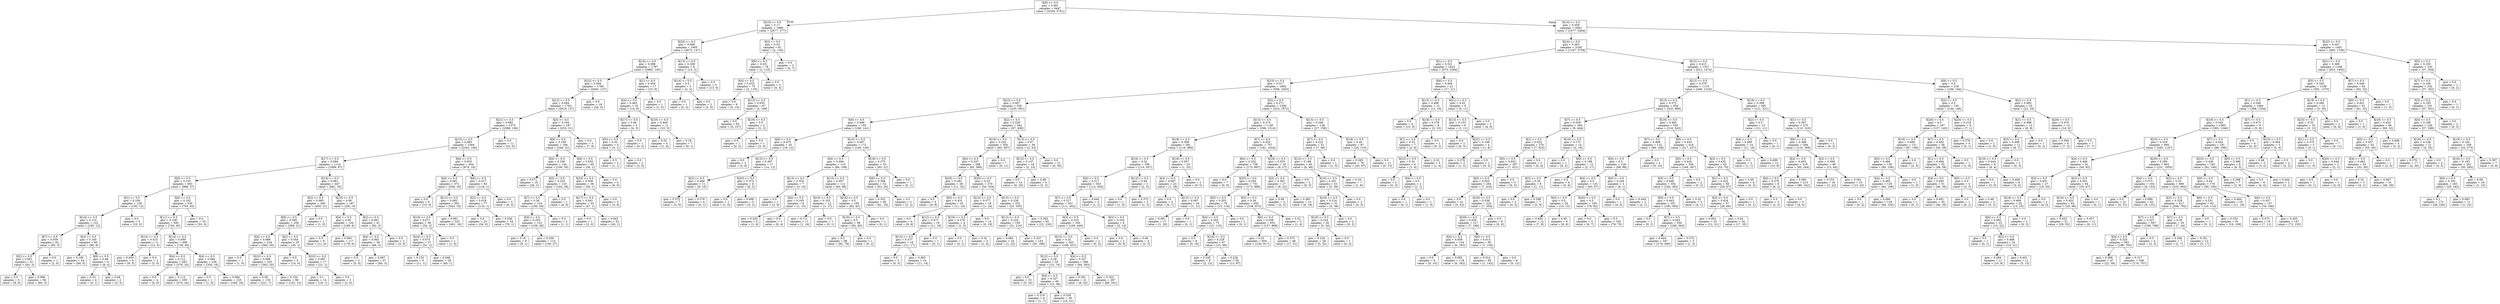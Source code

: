 digraph Tree {
node [shape=box] ;
0 [label="X[9] <= 0.5\ngini = 0.491\nsamples = 6447\nvalue = [4354, 5741]"] ;
1 [label="X[10] <= 0.5\ngini = 0.17\nsamples = 1886\nvalue = [2677, 277]"] ;
0 -> 1 [labeldistance=2.5, labelangle=45, headlabel="True"] ;
2 [label="X[20] <= 0.5\ngini = 0.099\nsamples = 1805\nvalue = [2675, 147]"] ;
1 -> 2 ;
3 [label="X[16] <= 0.5\ngini = 0.098\nsamples = 1797\nvalue = [2660, 145]"] ;
2 -> 3 ;
4 [label="X[22] <= 0.5\ngini = 0.094\nsamples = 1780\nvalue = [2645, 137]"] ;
3 -> 4 ;
5 [label="X[12] <= 0.5\ngini = 0.094\nsamples = 1762\nvalue = [2619, 137]"] ;
4 -> 5 ;
6 [label="X[21] <= 0.5\ngini = 0.082\nsamples = 1575\nvalue = [2366, 106]"] ;
5 -> 6 ;
7 [label="X[15] <= 0.5\ngini = 0.083\nsamples = 1564\nvalue = [2343, 106]"] ;
6 -> 7 ;
8 [label="X[17] <= 0.5\ngini = 0.094\nsamples = 1110\nvalue = [1669, 87]"] ;
7 -> 8 ;
9 [label="X[0] <= 0.5\ngini = 0.103\nsamples = 663\nvalue = [988, 57]"] ;
8 -> 9 ;
10 [label="X[1] <= 0.5\ngini = 0.109\nsamples = 128\nvalue = [195, 12]"] ;
9 -> 10 ;
11 [label="X[14] <= 0.5\ngini = 0.114\nsamples = 122\nvalue = [185, 12]"] ;
10 -> 11 ;
12 [label="X[7] <= 0.5\ngini = 0.059\nsamples = 62\nvalue = [95, 3]"] ;
11 -> 12 ;
13 [label="X[2] <= 0.5\ngini = 0.061\nsamples = 61\nvalue = [93, 3]"] ;
12 -> 13 ;
14 [label="gini = 0.0\nsamples = 5\nvalue = [8, 0]"] ;
13 -> 14 ;
15 [label="gini = 0.066\nsamples = 56\nvalue = [85, 3]"] ;
13 -> 15 ;
16 [label="gini = 0.0\nsamples = 1\nvalue = [2, 0]"] ;
12 -> 16 ;
17 [label="X[3] <= 0.5\ngini = 0.165\nsamples = 60\nvalue = [90, 9]"] ;
11 -> 17 ;
18 [label="gini = 0.106\nsamples = 54\nvalue = [84, 5]"] ;
17 -> 18 ;
19 [label="X[6] <= 0.5\ngini = 0.48\nsamples = 6\nvalue = [6, 4]"] ;
17 -> 19 ;
20 [label="gini = 0.32\nsamples = 4\nvalue = [4, 1]"] ;
19 -> 20 ;
21 [label="gini = 0.48\nsamples = 2\nvalue = [2, 3]"] ;
19 -> 21 ;
22 [label="gini = 0.0\nsamples = 6\nvalue = [10, 0]"] ;
10 -> 22 ;
23 [label="X[6] <= 0.5\ngini = 0.102\nsamples = 535\nvalue = [793, 45]"] ;
9 -> 23 ;
24 [label="X[11] <= 0.5\ngini = 0.108\nsamples = 500\nvalue = [740, 45]"] ;
23 -> 24 ;
25 [label="X[14] <= 0.5\ngini = 0.415\nsamples = 11\nvalue = [12, 5]"] ;
24 -> 25 ;
26 [label="gini = 0.459\nsamples = 9\nvalue = [9, 5]"] ;
25 -> 26 ;
27 [label="gini = 0.0\nsamples = 2\nvalue = [3, 0]"] ;
25 -> 27 ;
28 [label="X[14] <= 0.5\ngini = 0.099\nsamples = 489\nvalue = [728, 40]"] ;
24 -> 28 ;
29 [label="X[4] <= 0.5\ngini = 0.112\nsamples = 263\nvalue = [378, 24]"] ;
28 -> 29 ;
30 [label="gini = 0.0\nsamples = 4\nvalue = [4, 0]"] ;
29 -> 30 ;
31 [label="gini = 0.113\nsamples = 259\nvalue = [374, 24]"] ;
29 -> 31 ;
32 [label="X[4] <= 0.5\ngini = 0.084\nsamples = 226\nvalue = [350, 16]"] ;
28 -> 32 ;
33 [label="gini = 0.0\nsamples = 1\nvalue = [1, 0]"] ;
32 -> 33 ;
34 [label="gini = 0.084\nsamples = 225\nvalue = [349, 16]"] ;
32 -> 34 ;
35 [label="gini = 0.0\nsamples = 35\nvalue = [53, 0]"] ;
23 -> 35 ;
36 [label="X[14] <= 0.5\ngini = 0.081\nsamples = 447\nvalue = [681, 30]"] ;
8 -> 36 ;
37 [label="X[3] <= 0.5\ngini = 0.095\nsamples = 260\nvalue = [400, 21]"] ;
36 -> 37 ;
38 [label="X[6] <= 0.5\ngini = 0.095\nsamples = 259\nvalue = [399, 21]"] ;
37 -> 38 ;
39 [label="X[4] <= 0.5\ngini = 0.099\nsamples = 234\nvalue = [364, 20]"] ;
38 -> 39 ;
40 [label="gini = 0.0\nsamples = 1\nvalue = [1, 0]"] ;
39 -> 40 ;
41 [label="X[23] <= 0.5\ngini = 0.099\nsamples = 233\nvalue = [363, 20]"] ;
39 -> 41 ;
42 [label="gini = 0.06\nsamples = 135\nvalue = [221, 7]"] ;
41 -> 42 ;
43 [label="gini = 0.154\nsamples = 98\nvalue = [142, 13]"] ;
41 -> 43 ;
44 [label="X[2] <= 0.5\ngini = 0.054\nsamples = 25\nvalue = [35, 1]"] ;
38 -> 44 ;
45 [label="gini = 0.0\nsamples = 8\nvalue = [14, 0]"] ;
44 -> 45 ;
46 [label="X[23] <= 0.5\ngini = 0.087\nsamples = 17\nvalue = [21, 1]"] ;
44 -> 46 ;
47 [label="gini = 0.1\nsamples = 14\nvalue = [18, 1]"] ;
46 -> 47 ;
48 [label="gini = 0.0\nsamples = 3\nvalue = [3, 0]"] ;
46 -> 48 ;
49 [label="gini = 0.0\nsamples = 1\nvalue = [1, 0]"] ;
37 -> 49 ;
50 [label="X[23] <= 0.5\ngini = 0.06\nsamples = 187\nvalue = [281, 9]"] ;
36 -> 50 ;
51 [label="X[4] <= 0.5\ngini = 0.06\nsamples = 126\nvalue = [189, 6]"] ;
50 -> 51 ;
52 [label="gini = 0.0\nsamples = 9\nvalue = [11, 0]"] ;
51 -> 52 ;
53 [label="gini = 0.063\nsamples = 117\nvalue = [178, 6]"] ;
51 -> 53 ;
54 [label="X[2] <= 0.5\ngini = 0.061\nsamples = 61\nvalue = [92, 3]"] ;
50 -> 54 ;
55 [label="X[4] <= 0.5\ngini = 0.063\nsamples = 59\nvalue = [89, 3]"] ;
54 -> 55 ;
56 [label="gini = 0.0\nsamples = 2\nvalue = [5, 0]"] ;
55 -> 56 ;
57 [label="gini = 0.067\nsamples = 57\nvalue = [84, 3]"] ;
55 -> 57 ;
58 [label="gini = 0.0\nsamples = 2\nvalue = [3, 0]"] ;
54 -> 58 ;
59 [label="X[6] <= 0.5\ngini = 0.053\nsamples = 454\nvalue = [674, 19]"] ;
7 -> 59 ;
60 [label="X[4] <= 0.5\ngini = 0.061\nsamples = 372\nvalue = [558, 18]"] ;
59 -> 60 ;
61 [label="gini = 0.0\nsamples = 9\nvalue = [15, 0]"] ;
60 -> 61 ;
62 [label="X[11] <= 0.5\ngini = 0.062\nsamples = 363\nvalue = [543, 18]"] ;
60 -> 62 ;
63 [label="X[19] <= 0.5\ngini = 0.071\nsamples = 38\nvalue = [52, 2]"] ;
62 -> 63 ;
64 [label="X[24] <= 0.5\ngini = 0.073\nsamples = 37\nvalue = [51, 2]"] ;
63 -> 64 ;
65 [label="gini = 0.153\nsamples = 9\nvalue = [11, 1]"] ;
64 -> 65 ;
66 [label="gini = 0.048\nsamples = 28\nvalue = [40, 1]"] ;
64 -> 66 ;
67 [label="gini = 0.0\nsamples = 1\nvalue = [1, 0]"] ;
63 -> 67 ;
68 [label="gini = 0.061\nsamples = 325\nvalue = [491, 16]"] ;
62 -> 68 ;
69 [label="X[8] <= 0.5\ngini = 0.017\nsamples = 82\nvalue = [116, 1]"] ;
59 -> 69 ;
70 [label="X[2] <= 0.5\ngini = 0.018\nsamples = 77\nvalue = [110, 1]"] ;
69 -> 70 ;
71 [label="gini = 0.0\nsamples = 23\nvalue = [34, 0]"] ;
70 -> 71 ;
72 [label="gini = 0.026\nsamples = 54\nvalue = [76, 1]"] ;
70 -> 72 ;
73 [label="gini = 0.0\nsamples = 5\nvalue = [6, 0]"] ;
69 -> 73 ;
74 [label="gini = 0.0\nsamples = 11\nvalue = [23, 0]"] ;
6 -> 74 ;
75 [label="X[3] <= 0.5\ngini = 0.194\nsamples = 187\nvalue = [253, 31]"] ;
5 -> 75 ;
76 [label="X[8] <= 0.5\ngini = 0.199\nsamples = 184\nvalue = [246, 31]"] ;
75 -> 76 ;
77 [label="X[0] <= 0.5\ngini = 0.236\nsamples = 144\nvalue = [190, 30]"] ;
76 -> 77 ;
78 [label="gini = 0.071\nsamples = 19\nvalue = [26, 1]"] ;
77 -> 78 ;
79 [label="X[5] <= 0.5\ngini = 0.255\nsamples = 125\nvalue = [164, 29]"] ;
77 -> 79 ;
80 [label="X[7] <= 0.5\ngini = 0.26\nsamples = 124\nvalue = [160, 29]"] ;
79 -> 80 ;
81 [label="X[4] <= 0.5\ngini = 0.255\nsamples = 122\nvalue = [159, 28]"] ;
80 -> 81 ;
82 [label="gini = 0.18\nsamples = 8\nvalue = [9, 1]"] ;
81 -> 82 ;
83 [label="gini = 0.259\nsamples = 114\nvalue = [150, 27]"] ;
81 -> 83 ;
84 [label="gini = 0.5\nsamples = 2\nvalue = [1, 1]"] ;
80 -> 84 ;
85 [label="gini = 0.0\nsamples = 1\nvalue = [4, 0]"] ;
79 -> 85 ;
86 [label="X[6] <= 0.5\ngini = 0.034\nsamples = 40\nvalue = [56, 1]"] ;
76 -> 86 ;
87 [label="X[23] <= 0.5\ngini = 0.038\nsamples = 36\nvalue = [50, 1]"] ;
86 -> 87 ;
88 [label="X[17] <= 0.5\ngini = 0.041\nsamples = 33\nvalue = [47, 1]"] ;
87 -> 88 ;
89 [label="gini = 0.0\nsamples = 1\nvalue = [2, 0]"] ;
88 -> 89 ;
90 [label="gini = 0.043\nsamples = 32\nvalue = [45, 1]"] ;
88 -> 90 ;
91 [label="gini = 0.0\nsamples = 3\nvalue = [3, 0]"] ;
87 -> 91 ;
92 [label="gini = 0.0\nsamples = 4\nvalue = [6, 0]"] ;
86 -> 92 ;
93 [label="gini = 0.0\nsamples = 3\nvalue = [7, 0]"] ;
75 -> 93 ;
94 [label="gini = 0.0\nsamples = 18\nvalue = [26, 0]"] ;
4 -> 94 ;
95 [label="X[1] <= 0.5\ngini = 0.454\nsamples = 17\nvalue = [15, 8]"] ;
3 -> 95 ;
96 [label="X[4] <= 0.5\ngini = 0.463\nsamples = 16\nvalue = [14, 8]"] ;
95 -> 96 ;
97 [label="X[17] <= 0.5\ngini = 0.49\nsamples = 5\nvalue = [4, 3]"] ;
96 -> 97 ;
98 [label="X[0] <= 0.5\ngini = 0.32\nsamples = 4\nvalue = [4, 1]"] ;
97 -> 98 ;
99 [label="gini = 0.5\nsamples = 2\nvalue = [1, 1]"] ;
98 -> 99 ;
100 [label="gini = 0.0\nsamples = 2\nvalue = [3, 0]"] ;
98 -> 100 ;
101 [label="gini = 0.0\nsamples = 1\nvalue = [0, 2]"] ;
97 -> 101 ;
102 [label="X[19] <= 0.5\ngini = 0.444\nsamples = 11\nvalue = [10, 5]"] ;
96 -> 102 ;
103 [label="gini = 0.32\nsamples = 4\nvalue = [1, 4]"] ;
102 -> 103 ;
104 [label="gini = 0.18\nsamples = 7\nvalue = [9, 1]"] ;
102 -> 104 ;
105 [label="gini = 0.0\nsamples = 1\nvalue = [1, 0]"] ;
95 -> 105 ;
106 [label="X[13] <= 0.5\ngini = 0.208\nsamples = 8\nvalue = [15, 2]"] ;
2 -> 106 ;
107 [label="X[14] <= 0.5\ngini = 0.5\nsamples = 3\nvalue = [2, 2]"] ;
106 -> 107 ;
108 [label="gini = 0.0\nsamples = 1\nvalue = [0, 2]"] ;
107 -> 108 ;
109 [label="gini = 0.0\nsamples = 2\nvalue = [2, 0]"] ;
107 -> 109 ;
110 [label="gini = 0.0\nsamples = 5\nvalue = [13, 0]"] ;
106 -> 110 ;
111 [label="X[2] <= 0.5\ngini = 0.03\nsamples = 81\nvalue = [2, 130]"] ;
1 -> 111 ;
112 [label="X[6] <= 0.5\ngini = 0.031\nsamples = 78\nvalue = [2, 123]"] ;
111 -> 112 ;
113 [label="X[4] <= 0.5\ngini = 0.033\nsamples = 75\nvalue = [2, 119]"] ;
112 -> 113 ;
114 [label="gini = 0.0\nsamples = 8\nvalue = [0, 10]"] ;
113 -> 114 ;
115 [label="X[13] <= 0.5\ngini = 0.035\nsamples = 67\nvalue = [2, 109]"] ;
113 -> 115 ;
116 [label="gini = 0.0\nsamples = 65\nvalue = [0, 107]"] ;
115 -> 116 ;
117 [label="X[19] <= 0.5\ngini = 0.5\nsamples = 2\nvalue = [2, 2]"] ;
115 -> 117 ;
118 [label="gini = 0.0\nsamples = 1\nvalue = [0, 2]"] ;
117 -> 118 ;
119 [label="gini = 0.0\nsamples = 1\nvalue = [2, 0]"] ;
117 -> 119 ;
120 [label="gini = 0.0\nsamples = 3\nvalue = [0, 4]"] ;
112 -> 120 ;
121 [label="gini = 0.0\nsamples = 3\nvalue = [0, 7]"] ;
111 -> 121 ;
122 [label="X[14] <= 0.5\ngini = 0.359\nsamples = 4561\nvalue = [1677, 5464]"] ;
0 -> 122 [labeldistance=2.5, labelangle=-45, headlabel="False"] ;
123 [label="X[24] <= 0.5\ngini = 0.365\nsamples = 3160\nvalue = [1187, 3758]"] ;
122 -> 123 ;
124 [label="X[1] <= 0.5\ngini = 0.321\nsamples = 1823\nvalue = [575, 2284]"] ;
123 -> 124 ;
125 [label="X[23] <= 0.5\ngini = 0.317\nsamples = 1802\nvalue = [558, 2263]"] ;
124 -> 125 ;
126 [label="X[22] <= 0.5\ngini = 0.407\nsamples = 536\nvalue = [235, 591]"] ;
125 -> 126 ;
127 [label="X[0] <= 0.5\ngini = 0.496\nsamples = 192\nvalue = [168, 141]"] ;
126 -> 127 ;
128 [label="X[6] <= 0.5\ngini = 0.475\nsamples = 20\nvalue = [19, 12]"] ;
127 -> 128 ;
129 [label="gini = 0.0\nsamples = 3\nvalue = [5, 0]"] ;
128 -> 129 ;
130 [label="X[15] <= 0.5\ngini = 0.497\nsamples = 17\nvalue = [14, 12]"] ;
128 -> 130 ;
131 [label="X[3] <= 0.5\ngini = 0.494\nsamples = 11\nvalue = [8, 10]"] ;
130 -> 131 ;
132 [label="gini = 0.375\nsamples = 7\nvalue = [3, 9]"] ;
131 -> 132 ;
133 [label="gini = 0.278\nsamples = 4\nvalue = [5, 1]"] ;
131 -> 133 ;
134 [label="X[20] <= 0.5\ngini = 0.375\nsamples = 6\nvalue = [6, 2]"] ;
130 -> 134 ;
135 [label="gini = 0.0\nsamples = 1\nvalue = [1, 0]"] ;
134 -> 135 ;
136 [label="gini = 0.408\nsamples = 5\nvalue = [5, 2]"] ;
134 -> 136 ;
137 [label="X[15] <= 0.5\ngini = 0.497\nsamples = 172\nvalue = [149, 129]"] ;
127 -> 137 ;
138 [label="X[4] <= 0.5\ngini = 0.494\nsamples = 119\nvalue = [86, 108]"] ;
137 -> 138 ;
139 [label="X[13] <= 0.5\ngini = 0.355\nsamples = 7\nvalue = [3, 10]"] ;
138 -> 139 ;
140 [label="gini = 0.0\nsamples = 1\nvalue = [2, 0]"] ;
139 -> 140 ;
141 [label="X[5] <= 0.5\ngini = 0.165\nsamples = 6\nvalue = [1, 10]"] ;
139 -> 141 ;
142 [label="gini = 0.245\nsamples = 5\nvalue = [1, 6]"] ;
141 -> 142 ;
143 [label="gini = 0.0\nsamples = 1\nvalue = [0, 4]"] ;
141 -> 143 ;
144 [label="X[13] <= 0.5\ngini = 0.497\nsamples = 112\nvalue = [83, 98]"] ;
138 -> 144 ;
145 [label="X[16] <= 0.5\ngini = 0.105\nsamples = 12\nvalue = [1, 17]"] ;
144 -> 145 ;
146 [label="gini = 0.111\nsamples = 11\nvalue = [1, 16]"] ;
145 -> 146 ;
147 [label="gini = 0.0\nsamples = 1\nvalue = [0, 1]"] ;
145 -> 147 ;
148 [label="X[18] <= 0.5\ngini = 0.5\nsamples = 100\nvalue = [82, 81]"] ;
144 -> 148 ;
149 [label="X[19] <= 0.5\ngini = 0.5\nsamples = 99\nvalue = [82, 80]"] ;
148 -> 149 ;
150 [label="gini = 0.5\nsamples = 98\nvalue = [82, 78]"] ;
149 -> 150 ;
151 [label="gini = 0.0\nsamples = 1\nvalue = [0, 2]"] ;
149 -> 151 ;
152 [label="gini = 0.0\nsamples = 1\nvalue = [0, 1]"] ;
148 -> 152 ;
153 [label="X[18] <= 0.5\ngini = 0.375\nsamples = 53\nvalue = [63, 21]"] ;
137 -> 153 ;
154 [label="X[6] <= 0.5\ngini = 0.366\nsamples = 52\nvalue = [63, 20]"] ;
153 -> 154 ;
155 [label="gini = 0.352\nsamples = 49\nvalue = [61, 18]"] ;
154 -> 155 ;
156 [label="gini = 0.5\nsamples = 3\nvalue = [2, 2]"] ;
154 -> 156 ;
157 [label="gini = 0.0\nsamples = 1\nvalue = [0, 1]"] ;
153 -> 157 ;
158 [label="X[2] <= 0.5\ngini = 0.226\nsamples = 344\nvalue = [67, 450]"] ;
126 -> 158 ;
159 [label="X[16] <= 0.5\ngini = 0.242\nsamples = 305\nvalue = [65, 397]"] ;
158 -> 159 ;
160 [label="X[4] <= 0.5\ngini = 0.247\nsamples = 298\nvalue = [65, 386]"] ;
159 -> 160 ;
161 [label="X[20] <= 0.5\ngini = 0.381\nsamples = 28\nvalue = [11, 32]"] ;
160 -> 161 ;
162 [label="gini = 0.0\nsamples = 5\nvalue = [0, 8]"] ;
161 -> 162 ;
163 [label="X[0] <= 0.5\ngini = 0.431\nsamples = 23\nvalue = [11, 24]"] ;
161 -> 163 ;
164 [label="gini = 0.0\nsamples = 4\nvalue = [0, 6]"] ;
163 -> 164 ;
165 [label="X[12] <= 0.5\ngini = 0.471\nsamples = 19\nvalue = [11, 18]"] ;
163 -> 165 ;
166 [label="X[13] <= 0.5\ngini = 0.477\nsamples = 18\nvalue = [11, 17]"] ;
165 -> 166 ;
167 [label="gini = 0.0\nsamples = 2\nvalue = [0, 3]"] ;
166 -> 167 ;
168 [label="gini = 0.493\nsamples = 16\nvalue = [11, 14]"] ;
166 -> 168 ;
169 [label="gini = 0.0\nsamples = 1\nvalue = [0, 1]"] ;
165 -> 169 ;
170 [label="X[20] <= 0.5\ngini = 0.23\nsamples = 270\nvalue = [54, 354]"] ;
160 -> 170 ;
171 [label="X[13] <= 0.5\ngini = 0.077\nsamples = 18\nvalue = [1, 24]"] ;
170 -> 171 ;
172 [label="X[18] <= 0.5\ngini = 0.278\nsamples = 4\nvalue = [1, 5]"] ;
171 -> 172 ;
173 [label="gini = 0.0\nsamples = 1\nvalue = [0, 1]"] ;
172 -> 173 ;
174 [label="gini = 0.32\nsamples = 3\nvalue = [1, 4]"] ;
172 -> 174 ;
175 [label="gini = 0.0\nsamples = 14\nvalue = [0, 19]"] ;
171 -> 175 ;
176 [label="X[15] <= 0.5\ngini = 0.238\nsamples = 252\nvalue = [53, 330]"] ;
170 -> 176 ;
177 [label="X[13] <= 0.5\ngini = 0.224\nsamples = 159\nvalue = [31, 210]"] ;
176 -> 177 ;
178 [label="gini = 0.083\nsamples = 16\nvalue = [1, 22]"] ;
177 -> 178 ;
179 [label="gini = 0.237\nsamples = 143\nvalue = [30, 188]"] ;
177 -> 179 ;
180 [label="gini = 0.262\nsamples = 93\nvalue = [22, 120]"] ;
176 -> 180 ;
181 [label="gini = 0.0\nsamples = 7\nvalue = [0, 11]"] ;
159 -> 181 ;
182 [label="X[13] <= 0.5\ngini = 0.07\nsamples = 39\nvalue = [2, 53]"] ;
158 -> 182 ;
183 [label="X[12] <= 0.5\ngini = 0.147\nsamples = 18\nvalue = [2, 23]"] ;
182 -> 183 ;
184 [label="gini = 0.0\nsamples = 14\nvalue = [0, 20]"] ;
183 -> 184 ;
185 [label="gini = 0.48\nsamples = 4\nvalue = [2, 3]"] ;
183 -> 185 ;
186 [label="gini = 0.0\nsamples = 21\nvalue = [0, 30]"] ;
182 -> 186 ;
187 [label="X[2] <= 0.5\ngini = 0.271\nsamples = 1266\nvalue = [323, 1672]"] ;
125 -> 187 ;
188 [label="X[13] <= 0.5\ngini = 0.274\nsamples = 1138\nvalue = [296, 1514]"] ;
187 -> 188 ;
189 [label="X[18] <= 0.5\ngini = 0.308\nsamples = 381\nvalue = [115, 490]"] ;
188 -> 189 ;
190 [label="X[19] <= 0.5\ngini = 0.32\nsamples = 356\nvalue = [114, 457]"] ;
189 -> 190 ;
191 [label="X[5] <= 0.5\ngini = 0.317\nsamples = 353\nvalue = [112, 454]"] ;
190 -> 191 ;
192 [label="X[7] <= 0.5\ngini = 0.317\nsamples = 351\nvalue = [111, 452]"] ;
191 -> 192 ;
193 [label="X[3] <= 0.5\ngini = 0.318\nsamples = 345\nvalue = [109, 440]"] ;
192 -> 193 ;
194 [label="X[15] <= 0.5\ngini = 0.32\nsamples = 343\nvalue = [109, 437]"] ;
193 -> 194 ;
195 [label="X[12] <= 0.5\ngini = 0.28\nsamples = 55\nvalue = [15, 74]"] ;
194 -> 195 ;
196 [label="gini = 0.0\nsamples = 10\nvalue = [0, 16]"] ;
195 -> 196 ;
197 [label="X[4] <= 0.5\ngini = 0.327\nsamples = 45\nvalue = [15, 58]"] ;
195 -> 197 ;
198 [label="gini = 0.219\nsamples = 6\nvalue = [1, 7]"] ;
197 -> 198 ;
199 [label="gini = 0.338\nsamples = 39\nvalue = [14, 51]"] ;
197 -> 199 ;
200 [label="X[4] <= 0.5\ngini = 0.327\nsamples = 288\nvalue = [94, 363]"] ;
194 -> 200 ;
201 [label="gini = 0.391\nsamples = 21\nvalue = [8, 22]"] ;
200 -> 201 ;
202 [label="gini = 0.322\nsamples = 267\nvalue = [86, 341]"] ;
200 -> 202 ;
203 [label="gini = 0.0\nsamples = 2\nvalue = [0, 3]"] ;
193 -> 203 ;
204 [label="X[3] <= 0.5\ngini = 0.245\nsamples = 6\nvalue = [2, 12]"] ;
192 -> 204 ;
205 [label="gini = 0.0\nsamples = 2\nvalue = [0, 9]"] ;
204 -> 205 ;
206 [label="gini = 0.48\nsamples = 4\nvalue = [2, 3]"] ;
204 -> 206 ;
207 [label="gini = 0.444\nsamples = 2\nvalue = [1, 2]"] ;
191 -> 207 ;
208 [label="X[12] <= 0.5\ngini = 0.48\nsamples = 3\nvalue = [2, 3]"] ;
190 -> 208 ;
209 [label="gini = 0.0\nsamples = 1\nvalue = [1, 0]"] ;
208 -> 209 ;
210 [label="gini = 0.375\nsamples = 2\nvalue = [1, 3]"] ;
208 -> 210 ;
211 [label="X[16] <= 0.5\ngini = 0.057\nsamples = 25\nvalue = [1, 33]"] ;
189 -> 211 ;
212 [label="X[4] <= 0.5\ngini = 0.067\nsamples = 23\nvalue = [1, 28]"] ;
211 -> 212 ;
213 [label="gini = 0.0\nsamples = 5\nvalue = [0, 7]"] ;
212 -> 213 ;
214 [label="X[12] <= 0.5\ngini = 0.087\nsamples = 18\nvalue = [1, 21]"] ;
212 -> 214 ;
215 [label="gini = 0.091\nsamples = 17\nvalue = [1, 20]"] ;
214 -> 215 ;
216 [label="gini = 0.0\nsamples = 1\nvalue = [0, 1]"] ;
214 -> 216 ;
217 [label="gini = 0.0\nsamples = 2\nvalue = [0, 5]"] ;
211 -> 217 ;
218 [label="X[7] <= 0.5\ngini = 0.255\nsamples = 757\nvalue = [181, 1024]"] ;
188 -> 218 ;
219 [label="X[0] <= 0.5\ngini = 0.252\nsamples = 738\nvalue = [173, 997]"] ;
218 -> 219 ;
220 [label="gini = 0.0\nsamples = 7\nvalue = [0, 9]"] ;
219 -> 220 ;
221 [label="X[20] <= 0.5\ngini = 0.254\nsamples = 731\nvalue = [173, 988]"] ;
219 -> 221 ;
222 [label="X[5] <= 0.5\ngini = 0.203\nsamples = 76\nvalue = [15, 116]"] ;
221 -> 222 ;
223 [label="X[4] <= 0.5\ngini = 0.204\nsamples = 75\nvalue = [15, 115]"] ;
222 -> 223 ;
224 [label="gini = 0.0\nsamples = 8\nvalue = [0, 16]"] ;
223 -> 224 ;
225 [label="X[18] <= 0.5\ngini = 0.229\nsamples = 67\nvalue = [15, 99]"] ;
223 -> 225 ;
226 [label="gini = 0.245\nsamples = 9\nvalue = [2, 12]"] ;
225 -> 226 ;
227 [label="gini = 0.226\nsamples = 58\nvalue = [13, 87]"] ;
225 -> 227 ;
228 [label="gini = 0.0\nsamples = 1\nvalue = [0, 1]"] ;
222 -> 228 ;
229 [label="X[5] <= 0.5\ngini = 0.26\nsamples = 655\nvalue = [158, 872]"] ;
221 -> 229 ;
230 [label="X[6] <= 0.5\ngini = 0.259\nsamples = 652\nvalue = [157, 868]"] ;
229 -> 230 ;
231 [label="gini = 0.25\nsamples = 604\nvalue = [140, 817]"] ;
230 -> 231 ;
232 [label="gini = 0.375\nsamples = 48\nvalue = [17, 51]"] ;
230 -> 232 ;
233 [label="gini = 0.32\nsamples = 3\nvalue = [1, 4]"] ;
229 -> 233 ;
234 [label="X[18] <= 0.5\ngini = 0.353\nsamples = 19\nvalue = [8, 27]"] ;
218 -> 234 ;
235 [label="X[3] <= 0.5\ngini = 0.391\nsamples = 17\nvalue = [8, 22]"] ;
234 -> 235 ;
236 [label="gini = 0.48\nsamples = 3\nvalue = [2, 3]"] ;
235 -> 236 ;
237 [label="gini = 0.365\nsamples = 14\nvalue = [6, 19]"] ;
235 -> 237 ;
238 [label="gini = 0.0\nsamples = 2\nvalue = [0, 5]"] ;
234 -> 238 ;
239 [label="X[13] <= 0.5\ngini = 0.249\nsamples = 128\nvalue = [27, 158]"] ;
187 -> 239 ;
240 [label="X[7] <= 0.5\ngini = 0.222\nsamples = 41\nvalue = [7, 48]"] ;
239 -> 240 ;
241 [label="X[12] <= 0.5\ngini = 0.198\nsamples = 40\nvalue = [6, 48]"] ;
240 -> 241 ;
242 [label="X[16] <= 0.5\ngini = 0.201\nsamples = 33\nvalue = [5, 39]"] ;
241 -> 242 ;
243 [label="X[18] <= 0.5\ngini = 0.214\nsamples = 31\nvalue = [5, 36]"] ;
242 -> 243 ;
244 [label="X[19] <= 0.5\ngini = 0.224\nsamples = 29\nvalue = [5, 34]"] ;
243 -> 244 ;
245 [label="gini = 0.234\nsamples = 28\nvalue = [5, 32]"] ;
244 -> 245 ;
246 [label="gini = 0.0\nsamples = 1\nvalue = [0, 2]"] ;
244 -> 246 ;
247 [label="gini = 0.0\nsamples = 2\nvalue = [0, 2]"] ;
243 -> 247 ;
248 [label="gini = 0.0\nsamples = 2\nvalue = [0, 3]"] ;
242 -> 248 ;
249 [label="gini = 0.18\nsamples = 7\nvalue = [1, 9]"] ;
241 -> 249 ;
250 [label="gini = 0.0\nsamples = 1\nvalue = [1, 0]"] ;
240 -> 250 ;
251 [label="X[18] <= 0.5\ngini = 0.26\nsamples = 87\nvalue = [20, 110]"] ;
239 -> 251 ;
252 [label="gini = 0.283\nsamples = 76\nvalue = [20, 97]"] ;
251 -> 252 ;
253 [label="gini = 0.0\nsamples = 11\nvalue = [0, 13]"] ;
251 -> 253 ;
254 [label="X[6] <= 0.5\ngini = 0.494\nsamples = 21\nvalue = [17, 21]"] ;
124 -> 254 ;
255 [label="X[13] <= 0.5\ngini = 0.496\nsamples = 12\nvalue = [12, 10]"] ;
254 -> 255 ;
256 [label="gini = 0.0\nsamples = 4\nvalue = [10, 0]"] ;
255 -> 256 ;
257 [label="X[18] <= 0.5\ngini = 0.278\nsamples = 8\nvalue = [2, 10]"] ;
255 -> 257 ;
258 [label="X[7] <= 0.5\ngini = 0.32\nsamples = 7\nvalue = [2, 8]"] ;
257 -> 258 ;
259 [label="X[23] <= 0.5\ngini = 0.32\nsamples = 4\nvalue = [1, 4]"] ;
258 -> 259 ;
260 [label="gini = 0.0\nsamples = 2\nvalue = [0, 3]"] ;
259 -> 260 ;
261 [label="X[4] <= 0.5\ngini = 0.5\nsamples = 2\nvalue = [1, 1]"] ;
259 -> 261 ;
262 [label="gini = 0.0\nsamples = 1\nvalue = [0, 1]"] ;
261 -> 262 ;
263 [label="gini = 0.0\nsamples = 1\nvalue = [1, 0]"] ;
261 -> 263 ;
264 [label="gini = 0.32\nsamples = 3\nvalue = [1, 4]"] ;
258 -> 264 ;
265 [label="gini = 0.0\nsamples = 1\nvalue = [0, 2]"] ;
257 -> 265 ;
266 [label="X[21] <= 0.5\ngini = 0.43\nsamples = 9\nvalue = [5, 11]"] ;
254 -> 266 ;
267 [label="X[13] <= 0.5\ngini = 0.153\nsamples = 6\nvalue = [1, 11]"] ;
266 -> 267 ;
268 [label="gini = 0.0\nsamples = 2\nvalue = [0, 3]"] ;
267 -> 268 ;
269 [label="X[22] <= 0.5\ngini = 0.198\nsamples = 4\nvalue = [1, 8]"] ;
267 -> 269 ;
270 [label="gini = 0.278\nsamples = 3\nvalue = [1, 5]"] ;
269 -> 270 ;
271 [label="gini = 0.0\nsamples = 1\nvalue = [0, 3]"] ;
269 -> 271 ;
272 [label="gini = 0.0\nsamples = 3\nvalue = [4, 0]"] ;
266 -> 272 ;
273 [label="X[15] <= 0.5\ngini = 0.415\nsamples = 1337\nvalue = [612, 1474]"] ;
123 -> 273 ;
274 [label="X[12] <= 0.5\ngini = 0.379\nsamples = 1119\nvalue = [446, 1310]"] ;
273 -> 274 ;
275 [label="X[13] <= 0.5\ngini = 0.372\nsamples = 834\nvalue = [325, 989]"] ;
274 -> 275 ;
276 [label="X[7] <= 0.5\ngini = 0.039\nsamples = 284\nvalue = [9, 444]"] ;
275 -> 276 ;
277 [label="X[1] <= 0.5\ngini = 0.032\nsamples = 270\nvalue = [7, 425]"] ;
276 -> 277 ;
278 [label="X[5] <= 0.5\ngini = 0.032\nsamples = 267\nvalue = [7, 421]"] ;
277 -> 278 ;
279 [label="X[0] <= 0.5\ngini = 0.033\nsamples = 264\nvalue = [7, 416]"] ;
278 -> 279 ;
280 [label="gini = 0.0\nsamples = 41\nvalue = [0, 62]"] ;
279 -> 280 ;
281 [label="X[18] <= 0.5\ngini = 0.038\nsamples = 223\nvalue = [7, 354]"] ;
279 -> 281 ;
282 [label="X[20] <= 0.5\ngini = 0.039\nsamples = 217\nvalue = [7, 346]"] ;
281 -> 282 ;
283 [label="X[4] <= 0.5\ngini = 0.059\nsamples = 124\nvalue = [6, 192]"] ;
282 -> 283 ;
284 [label="gini = 0.0\nsamples = 6\nvalue = [0, 10]"] ;
283 -> 284 ;
285 [label="gini = 0.062\nsamples = 118\nvalue = [6, 182]"] ;
283 -> 285 ;
286 [label="X[6] <= 0.5\ngini = 0.013\nsamples = 93\nvalue = [1, 154]"] ;
282 -> 286 ;
287 [label="gini = 0.014\nsamples = 85\nvalue = [1, 142]"] ;
286 -> 287 ;
288 [label="gini = 0.0\nsamples = 8\nvalue = [0, 12]"] ;
286 -> 288 ;
289 [label="gini = 0.0\nsamples = 6\nvalue = [0, 8]"] ;
281 -> 289 ;
290 [label="gini = 0.0\nsamples = 3\nvalue = [0, 5]"] ;
278 -> 290 ;
291 [label="gini = 0.0\nsamples = 3\nvalue = [0, 4]"] ;
277 -> 291 ;
292 [label="X[19] <= 0.5\ngini = 0.172\nsamples = 14\nvalue = [2, 19]"] ;
276 -> 292 ;
293 [label="gini = 0.0\nsamples = 1\nvalue = [0, 2]"] ;
292 -> 293 ;
294 [label="X[0] <= 0.5\ngini = 0.188\nsamples = 13\nvalue = [2, 17]"] ;
292 -> 294 ;
295 [label="X[3] <= 0.5\ngini = 0.26\nsamples = 9\nvalue = [2, 11]"] ;
294 -> 295 ;
296 [label="gini = 0.0\nsamples = 2\nvalue = [0, 2]"] ;
295 -> 296 ;
297 [label="gini = 0.298\nsamples = 7\nvalue = [2, 9]"] ;
295 -> 297 ;
298 [label="gini = 0.0\nsamples = 4\nvalue = [0, 6]"] ;
294 -> 298 ;
299 [label="X[19] <= 0.5\ngini = 0.465\nsamples = 550\nvalue = [316, 545]"] ;
275 -> 299 ;
300 [label="X[7] <= 0.5\ngini = 0.499\nsamples = 132\nvalue = [99, 108]"] ;
299 -> 300 ;
301 [label="X[5] <= 0.5\ngini = 0.5\nsamples = 128\nvalue = [99, 98]"] ;
300 -> 301 ;
302 [label="X[4] <= 0.5\ngini = 0.5\nsamples = 125\nvalue = [93, 97]"] ;
301 -> 302 ;
303 [label="X[0] <= 0.5\ngini = 0.5\nsamples = 20\nvalue = [15, 15]"] ;
302 -> 303 ;
304 [label="gini = 0.492\nsamples = 12\nvalue = [7, 9]"] ;
303 -> 304 ;
305 [label="gini = 0.49\nsamples = 8\nvalue = [8, 6]"] ;
303 -> 305 ;
306 [label="X[20] <= 0.5\ngini = 0.5\nsamples = 105\nvalue = [78, 82]"] ;
302 -> 306 ;
307 [label="gini = 0.0\nsamples = 5\nvalue = [0, 7]"] ;
306 -> 307 ;
308 [label="gini = 0.5\nsamples = 100\nvalue = [78, 75]"] ;
306 -> 308 ;
309 [label="X[0] <= 0.5\ngini = 0.245\nsamples = 3\nvalue = [6, 1]"] ;
301 -> 309 ;
310 [label="gini = 0.0\nsamples = 1\nvalue = [4, 0]"] ;
309 -> 310 ;
311 [label="gini = 0.444\nsamples = 2\nvalue = [2, 1]"] ;
309 -> 311 ;
312 [label="gini = 0.0\nsamples = 4\nvalue = [0, 10]"] ;
300 -> 312 ;
313 [label="X[6] <= 0.5\ngini = 0.443\nsamples = 418\nvalue = [217, 437]"] ;
299 -> 313 ;
314 [label="X[5] <= 0.5\ngini = 0.445\nsamples = 356\nvalue = [184, 367]"] ;
313 -> 314 ;
315 [label="X[3] <= 0.5\ngini = 0.446\nsamples = 354\nvalue = [184, 365]"] ;
314 -> 315 ;
316 [label="X[0] <= 0.5\ngini = 0.443\nsamples = 351\nvalue = [180, 364]"] ;
315 -> 316 ;
317 [label="gini = 0.0\nsamples = 1\nvalue = [0, 1]"] ;
316 -> 317 ;
318 [label="X[7] <= 0.5\ngini = 0.443\nsamples = 350\nvalue = [180, 363]"] ;
316 -> 318 ;
319 [label="gini = 0.444\nsamples = 347\nvalue = [179, 360]"] ;
318 -> 319 ;
320 [label="gini = 0.375\nsamples = 3\nvalue = [1, 3]"] ;
318 -> 320 ;
321 [label="gini = 0.32\nsamples = 3\nvalue = [4, 1]"] ;
315 -> 321 ;
322 [label="gini = 0.0\nsamples = 2\nvalue = [0, 2]"] ;
314 -> 322 ;
323 [label="X[3] <= 0.5\ngini = 0.435\nsamples = 62\nvalue = [33, 70]"] ;
313 -> 323 ;
324 [label="X[1] <= 0.5\ngini = 0.422\nsamples = 58\nvalue = [29, 67]"] ;
323 -> 324 ;
325 [label="X[2] <= 0.5\ngini = 0.424\nsamples = 57\nvalue = [29, 66]"] ;
324 -> 325 ;
326 [label="gini = 0.402\nsamples = 23\nvalue = [12, 31]"] ;
325 -> 326 ;
327 [label="gini = 0.44\nsamples = 34\nvalue = [17, 35]"] ;
325 -> 327 ;
328 [label="gini = 0.0\nsamples = 1\nvalue = [0, 1]"] ;
324 -> 328 ;
329 [label="gini = 0.49\nsamples = 4\nvalue = [4, 3]"] ;
323 -> 329 ;
330 [label="X[19] <= 0.5\ngini = 0.398\nsamples = 285\nvalue = [121, 321]"] ;
274 -> 330 ;
331 [label="X[2] <= 0.5\ngini = 0.5\nsamples = 15\nvalue = [11, 11]"] ;
330 -> 331 ;
332 [label="X[4] <= 0.5\ngini = 0.499\nsamples = 14\nvalue = [11, 10]"] ;
331 -> 332 ;
333 [label="gini = 0.5\nsamples = 2\nvalue = [1, 1]"] ;
332 -> 333 ;
334 [label="gini = 0.499\nsamples = 12\nvalue = [10, 9]"] ;
332 -> 334 ;
335 [label="gini = 0.0\nsamples = 1\nvalue = [0, 1]"] ;
331 -> 335 ;
336 [label="X[1] <= 0.5\ngini = 0.387\nsamples = 270\nvalue = [110, 310]"] ;
330 -> 336 ;
337 [label="X[6] <= 0.5\ngini = 0.388\nsamples = 268\nvalue = [110, 308]"] ;
336 -> 337 ;
338 [label="X[4] <= 0.5\ngini = 0.403\nsamples = 219\nvalue = [95, 244]"] ;
337 -> 338 ;
339 [label="X[0] <= 0.5\ngini = 0.375\nsamples = 6\nvalue = [6, 2]"] ;
338 -> 339 ;
340 [label="gini = 0.5\nsamples = 3\nvalue = [2, 2]"] ;
339 -> 340 ;
341 [label="gini = 0.0\nsamples = 3\nvalue = [4, 0]"] ;
339 -> 341 ;
342 [label="gini = 0.393\nsamples = 213\nvalue = [89, 242]"] ;
338 -> 342 ;
343 [label="X[2] <= 0.5\ngini = 0.308\nsamples = 49\nvalue = [15, 64]"] ;
337 -> 343 ;
344 [label="gini = 0.153\nsamples = 16\nvalue = [2, 22]"] ;
343 -> 344 ;
345 [label="gini = 0.361\nsamples = 33\nvalue = [13, 42]"] ;
343 -> 345 ;
346 [label="gini = 0.0\nsamples = 2\nvalue = [0, 2]"] ;
336 -> 346 ;
347 [label="X[6] <= 0.5\ngini = 0.5\nsamples = 218\nvalue = [166, 164]"] ;
273 -> 347 ;
348 [label="X[3] <= 0.5\ngini = 0.5\nsamples = 193\nvalue = [144, 146]"] ;
347 -> 348 ;
349 [label="X[20] <= 0.5\ngini = 0.5\nsamples = 187\nvalue = [137, 145]"] ;
348 -> 349 ;
350 [label="X[18] <= 0.5\ngini = 0.495\nsamples = 131\nvalue = [87, 106]"] ;
349 -> 350 ;
351 [label="X[5] <= 0.5\ngini = 0.494\nsamples = 130\nvalue = [85, 106]"] ;
350 -> 351 ;
352 [label="X[4] <= 0.5\ngini = 0.493\nsamples = 129\nvalue = [84, 106]"] ;
351 -> 352 ;
353 [label="gini = 0.0\nsamples = 1\nvalue = [0, 2]"] ;
352 -> 353 ;
354 [label="gini = 0.494\nsamples = 128\nvalue = [84, 104]"] ;
352 -> 354 ;
355 [label="gini = 0.0\nsamples = 1\nvalue = [1, 0]"] ;
351 -> 355 ;
356 [label="gini = 0.0\nsamples = 1\nvalue = [2, 0]"] ;
350 -> 356 ;
357 [label="X[7] <= 0.5\ngini = 0.492\nsamples = 56\nvalue = [50, 39]"] ;
349 -> 357 ;
358 [label="X[1] <= 0.5\ngini = 0.494\nsamples = 55\nvalue = [49, 39]"] ;
357 -> 358 ;
359 [label="X[4] <= 0.5\ngini = 0.493\nsamples = 51\nvalue = [46, 36]"] ;
358 -> 359 ;
360 [label="gini = 0.0\nsamples = 1\nvalue = [0, 1]"] ;
359 -> 360 ;
361 [label="gini = 0.491\nsamples = 50\nvalue = [46, 35]"] ;
359 -> 361 ;
362 [label="X[5] <= 0.5\ngini = 0.5\nsamples = 4\nvalue = [3, 3]"] ;
358 -> 362 ;
363 [label="gini = 0.0\nsamples = 1\nvalue = [0, 1]"] ;
362 -> 363 ;
364 [label="gini = 0.48\nsamples = 3\nvalue = [3, 2]"] ;
362 -> 364 ;
365 [label="gini = 0.0\nsamples = 1\nvalue = [1, 0]"] ;
357 -> 365 ;
366 [label="X[20] <= 0.5\ngini = 0.219\nsamples = 6\nvalue = [7, 1]"] ;
348 -> 366 ;
367 [label="gini = 0.278\nsamples = 4\nvalue = [5, 1]"] ;
366 -> 367 ;
368 [label="gini = 0.0\nsamples = 2\nvalue = [2, 0]"] ;
366 -> 368 ;
369 [label="X[2] <= 0.5\ngini = 0.495\nsamples = 25\nvalue = [22, 18]"] ;
347 -> 369 ;
370 [label="X[1] <= 0.5\ngini = 0.498\nsamples = 12\nvalue = [8, 9]"] ;
369 -> 370 ;
371 [label="X[3] <= 0.5\ngini = 0.498\nsamples = 11\nvalue = [8, 7]"] ;
370 -> 371 ;
372 [label="X[19] <= 0.5\ngini = 0.444\nsamples = 9\nvalue = [8, 4]"] ;
371 -> 372 ;
373 [label="gini = 0.0\nsamples = 1\nvalue = [3, 0]"] ;
372 -> 373 ;
374 [label="gini = 0.494\nsamples = 8\nvalue = [5, 4]"] ;
372 -> 374 ;
375 [label="gini = 0.0\nsamples = 2\nvalue = [0, 3]"] ;
371 -> 375 ;
376 [label="gini = 0.0\nsamples = 1\nvalue = [0, 2]"] ;
370 -> 376 ;
377 [label="X[20] <= 0.5\ngini = 0.476\nsamples = 13\nvalue = [14, 9]"] ;
369 -> 377 ;
378 [label="gini = 0.346\nsamples = 6\nvalue = [7, 2]"] ;
377 -> 378 ;
379 [label="gini = 0.5\nsamples = 7\nvalue = [7, 7]"] ;
377 -> 379 ;
380 [label="X[22] <= 0.5\ngini = 0.347\nsamples = 1401\nvalue = [490, 1706]"] ;
122 -> 380 ;
381 [label="X[21] <= 0.5\ngini = 0.369\nsamples = 1168\nvalue = [453, 1402]"] ;
380 -> 381 ;
382 [label="X[5] <= 0.5\ngini = 0.345\nsamples = 1106\nvalue = [391, 1370]"] ;
381 -> 382 ;
383 [label="X[1] <= 0.5\ngini = 0.346\nsamples = 1094\nvalue = [388, 1354]"] ;
382 -> 383 ;
384 [label="X[19] <= 0.5\ngini = 0.345\nsamples = 1085\nvalue = [383, 1346]"] ;
383 -> 384 ;
385 [label="X[23] <= 0.5\ngini = 0.319\nsamples = 894\nvalue = [285, 1147]"] ;
384 -> 385 ;
386 [label="X[4] <= 0.5\ngini = 0.466\nsamples = 91\nvalue = [54, 92]"] ;
385 -> 386 ;
387 [label="X[3] <= 0.5\ngini = 0.491\nsamples = 27\nvalue = [19, 25]"] ;
386 -> 387 ;
388 [label="X[18] <= 0.5\ngini = 0.469\nsamples = 25\nvalue = [15, 25]"] ;
387 -> 388 ;
389 [label="X[6] <= 0.5\ngini = 0.482\nsamples = 23\nvalue = [15, 22]"] ;
388 -> 389 ;
390 [label="gini = 0.0\nsamples = 1\nvalue = [0, 1]"] ;
389 -> 390 ;
391 [label="X[2] <= 0.5\ngini = 0.486\nsamples = 22\nvalue = [15, 21]"] ;
389 -> 391 ;
392 [label="gini = 0.494\nsamples = 11\nvalue = [10, 8]"] ;
391 -> 392 ;
393 [label="gini = 0.401\nsamples = 11\nvalue = [5, 13]"] ;
391 -> 393 ;
394 [label="gini = 0.0\nsamples = 2\nvalue = [0, 3]"] ;
388 -> 394 ;
395 [label="gini = 0.0\nsamples = 2\nvalue = [4, 0]"] ;
387 -> 395 ;
396 [label="X[3] <= 0.5\ngini = 0.451\nsamples = 64\nvalue = [35, 67]"] ;
386 -> 396 ;
397 [label="X[18] <= 0.5\ngini = 0.453\nsamples = 63\nvalue = [35, 66]"] ;
396 -> 397 ;
398 [label="gini = 0.452\nsamples = 51\nvalue = [29, 55]"] ;
397 -> 398 ;
399 [label="gini = 0.457\nsamples = 12\nvalue = [6, 11]"] ;
397 -> 399 ;
400 [label="gini = 0.0\nsamples = 1\nvalue = [0, 1]"] ;
396 -> 400 ;
401 [label="X[20] <= 0.5\ngini = 0.295\nsamples = 803\nvalue = [231, 1055]"] ;
385 -> 401 ;
402 [label="X[4] <= 0.5\ngini = 0.073\nsamples = 104\nvalue = [6, 153]"] ;
401 -> 402 ;
403 [label="gini = 0.0\nsamples = 21\nvalue = [0, 31]"] ;
402 -> 403 ;
404 [label="gini = 0.089\nsamples = 83\nvalue = [6, 122]"] ;
402 -> 404 ;
405 [label="X[2] <= 0.5\ngini = 0.32\nsamples = 699\nvalue = [225, 902]"] ;
401 -> 405 ;
406 [label="X[3] <= 0.5\ngini = 0.328\nsamples = 617\nvalue = [206, 792]"] ;
405 -> 406 ;
407 [label="X[7] <= 0.5\ngini = 0.327\nsamples = 597\nvalue = [199, 768]"] ;
406 -> 407 ;
408 [label="X[4] <= 0.5\ngini = 0.325\nsamples = 593\nvalue = [196, 765]"] ;
407 -> 408 ;
409 [label="gini = 0.399\nsamples = 47\nvalue = [22, 58]"] ;
408 -> 409 ;
410 [label="gini = 0.317\nsamples = 546\nvalue = [174, 707]"] ;
408 -> 410 ;
411 [label="gini = 0.5\nsamples = 4\nvalue = [3, 3]"] ;
407 -> 411 ;
412 [label="X[7] <= 0.5\ngini = 0.35\nsamples = 20\nvalue = [7, 24]"] ;
406 -> 412 ;
413 [label="gini = 0.346\nsamples = 7\nvalue = [2, 7]"] ;
412 -> 413 ;
414 [label="gini = 0.351\nsamples = 13\nvalue = [5, 17]"] ;
412 -> 414 ;
415 [label="X[6] <= 0.5\ngini = 0.251\nsamples = 82\nvalue = [19, 110]"] ;
405 -> 415 ;
416 [label="gini = 0.0\nsamples = 1\nvalue = [0, 1]"] ;
415 -> 416 ;
417 [label="gini = 0.253\nsamples = 81\nvalue = [19, 109]"] ;
415 -> 417 ;
418 [label="X[7] <= 0.5\ngini = 0.442\nsamples = 191\nvalue = [98, 199]"] ;
384 -> 418 ;
419 [label="X[23] <= 0.5\ngini = 0.436\nsamples = 183\nvalue = [92, 194]"] ;
418 -> 419 ;
420 [label="X[0] <= 0.5\ngini = 0.44\nsamples = 176\nvalue = [90, 185]"] ;
419 -> 420 ;
421 [label="gini = 0.464\nsamples = 19\nvalue = [11, 19]"] ;
420 -> 421 ;
422 [label="X[4] <= 0.5\ngini = 0.437\nsamples = 157\nvalue = [79, 166]"] ;
420 -> 422 ;
423 [label="gini = 0.475\nsamples = 10\nvalue = [7, 11]"] ;
422 -> 423 ;
424 [label="gini = 0.433\nsamples = 147\nvalue = [72, 155]"] ;
422 -> 424 ;
425 [label="gini = 0.298\nsamples = 7\nvalue = [2, 9]"] ;
419 -> 425 ;
426 [label="X[0] <= 0.5\ngini = 0.496\nsamples = 8\nvalue = [6, 5]"] ;
418 -> 426 ;
427 [label="gini = 0.5\nsamples = 6\nvalue = [4, 4]"] ;
426 -> 427 ;
428 [label="gini = 0.444\nsamples = 2\nvalue = [2, 1]"] ;
426 -> 428 ;
429 [label="X[7] <= 0.5\ngini = 0.473\nsamples = 9\nvalue = [5, 8]"] ;
383 -> 429 ;
430 [label="gini = 0.0\nsamples = 4\nvalue = [0, 4]"] ;
429 -> 430 ;
431 [label="X[23] <= 0.5\ngini = 0.494\nsamples = 5\nvalue = [5, 4]"] ;
429 -> 431 ;
432 [label="gini = 0.48\nsamples = 3\nvalue = [3, 2]"] ;
431 -> 432 ;
433 [label="gini = 0.5\nsamples = 2\nvalue = [2, 2]"] ;
431 -> 433 ;
434 [label="X[19] <= 0.5\ngini = 0.266\nsamples = 12\nvalue = [3, 16]"] ;
382 -> 434 ;
435 [label="X[23] <= 0.5\ngini = 0.32\nsamples = 10\nvalue = [3, 12]"] ;
434 -> 435 ;
436 [label="X[1] <= 0.5\ngini = 0.375\nsamples = 3\nvalue = [3, 1]"] ;
435 -> 436 ;
437 [label="gini = 0.0\nsamples = 1\nvalue = [1, 0]"] ;
436 -> 437 ;
438 [label="X[20] <= 0.5\ngini = 0.444\nsamples = 2\nvalue = [2, 1]"] ;
436 -> 438 ;
439 [label="gini = 0.0\nsamples = 1\nvalue = [0, 1]"] ;
438 -> 439 ;
440 [label="gini = 0.0\nsamples = 1\nvalue = [2, 0]"] ;
438 -> 440 ;
441 [label="gini = 0.0\nsamples = 7\nvalue = [0, 11]"] ;
435 -> 441 ;
442 [label="gini = 0.0\nsamples = 2\nvalue = [0, 4]"] ;
434 -> 442 ;
443 [label="X[7] <= 0.5\ngini = 0.449\nsamples = 62\nvalue = [62, 32]"] ;
381 -> 443 ;
444 [label="X[0] <= 0.5\ngini = 0.451\nsamples = 61\nvalue = [61, 32]"] ;
443 -> 444 ;
445 [label="gini = 0.0\nsamples = 1\nvalue = [1, 0]"] ;
444 -> 445 ;
446 [label="X[18] <= 0.5\ngini = 0.454\nsamples = 60\nvalue = [60, 32]"] ;
444 -> 446 ;
447 [label="X[5] <= 0.5\ngini = 0.457\nsamples = 55\nvalue = [55, 30]"] ;
446 -> 447 ;
448 [label="X[4] <= 0.5\ngini = 0.462\nsamples = 54\nvalue = [53, 30]"] ;
447 -> 448 ;
449 [label="gini = 0.32\nsamples = 3\nvalue = [4, 1]"] ;
448 -> 449 ;
450 [label="gini = 0.467\nsamples = 51\nvalue = [49, 29]"] ;
448 -> 450 ;
451 [label="gini = 0.0\nsamples = 1\nvalue = [2, 0]"] ;
447 -> 451 ;
452 [label="gini = 0.408\nsamples = 5\nvalue = [5, 2]"] ;
446 -> 452 ;
453 [label="gini = 0.0\nsamples = 1\nvalue = [1, 0]"] ;
443 -> 453 ;
454 [label="X[5] <= 0.5\ngini = 0.193\nsamples = 233\nvalue = [37, 304]"] ;
380 -> 454 ;
455 [label="X[7] <= 0.5\ngini = 0.194\nsamples = 232\nvalue = [37, 302]"] ;
454 -> 455 ;
456 [label="X[3] <= 0.5\ngini = 0.195\nsamples = 231\nvalue = [37, 301]"] ;
455 -> 456 ;
457 [label="X[0] <= 0.5\ngini = 0.196\nsamples = 229\nvalue = [37, 298]"] ;
456 -> 457 ;
458 [label="X[18] <= 0.5\ngini = 0.238\nsamples = 21\nvalue = [4, 25]"] ;
457 -> 458 ;
459 [label="gini = 0.278\nsamples = 17\nvalue = [4, 20]"] ;
458 -> 459 ;
460 [label="gini = 0.0\nsamples = 4\nvalue = [0, 5]"] ;
458 -> 460 ;
461 [label="X[19] <= 0.5\ngini = 0.192\nsamples = 208\nvalue = [33, 273]"] ;
457 -> 461 ;
462 [label="X[18] <= 0.5\ngini = 0.183\nsamples = 201\nvalue = [30, 265]"] ;
461 -> 462 ;
463 [label="X[6] <= 0.5\ngini = 0.191\nsamples = 183\nvalue = [29, 242]"] ;
462 -> 463 ;
464 [label="gini = 0.2\nsamples = 172\nvalue = [28, 220]"] ;
463 -> 464 ;
465 [label="gini = 0.083\nsamples = 11\nvalue = [1, 22]"] ;
463 -> 465 ;
466 [label="gini = 0.08\nsamples = 18\nvalue = [1, 23]"] ;
462 -> 466 ;
467 [label="gini = 0.397\nsamples = 7\nvalue = [3, 8]"] ;
461 -> 467 ;
468 [label="gini = 0.0\nsamples = 2\nvalue = [0, 3]"] ;
456 -> 468 ;
469 [label="gini = 0.0\nsamples = 1\nvalue = [0, 1]"] ;
455 -> 469 ;
470 [label="gini = 0.0\nsamples = 1\nvalue = [0, 2]"] ;
454 -> 470 ;
}